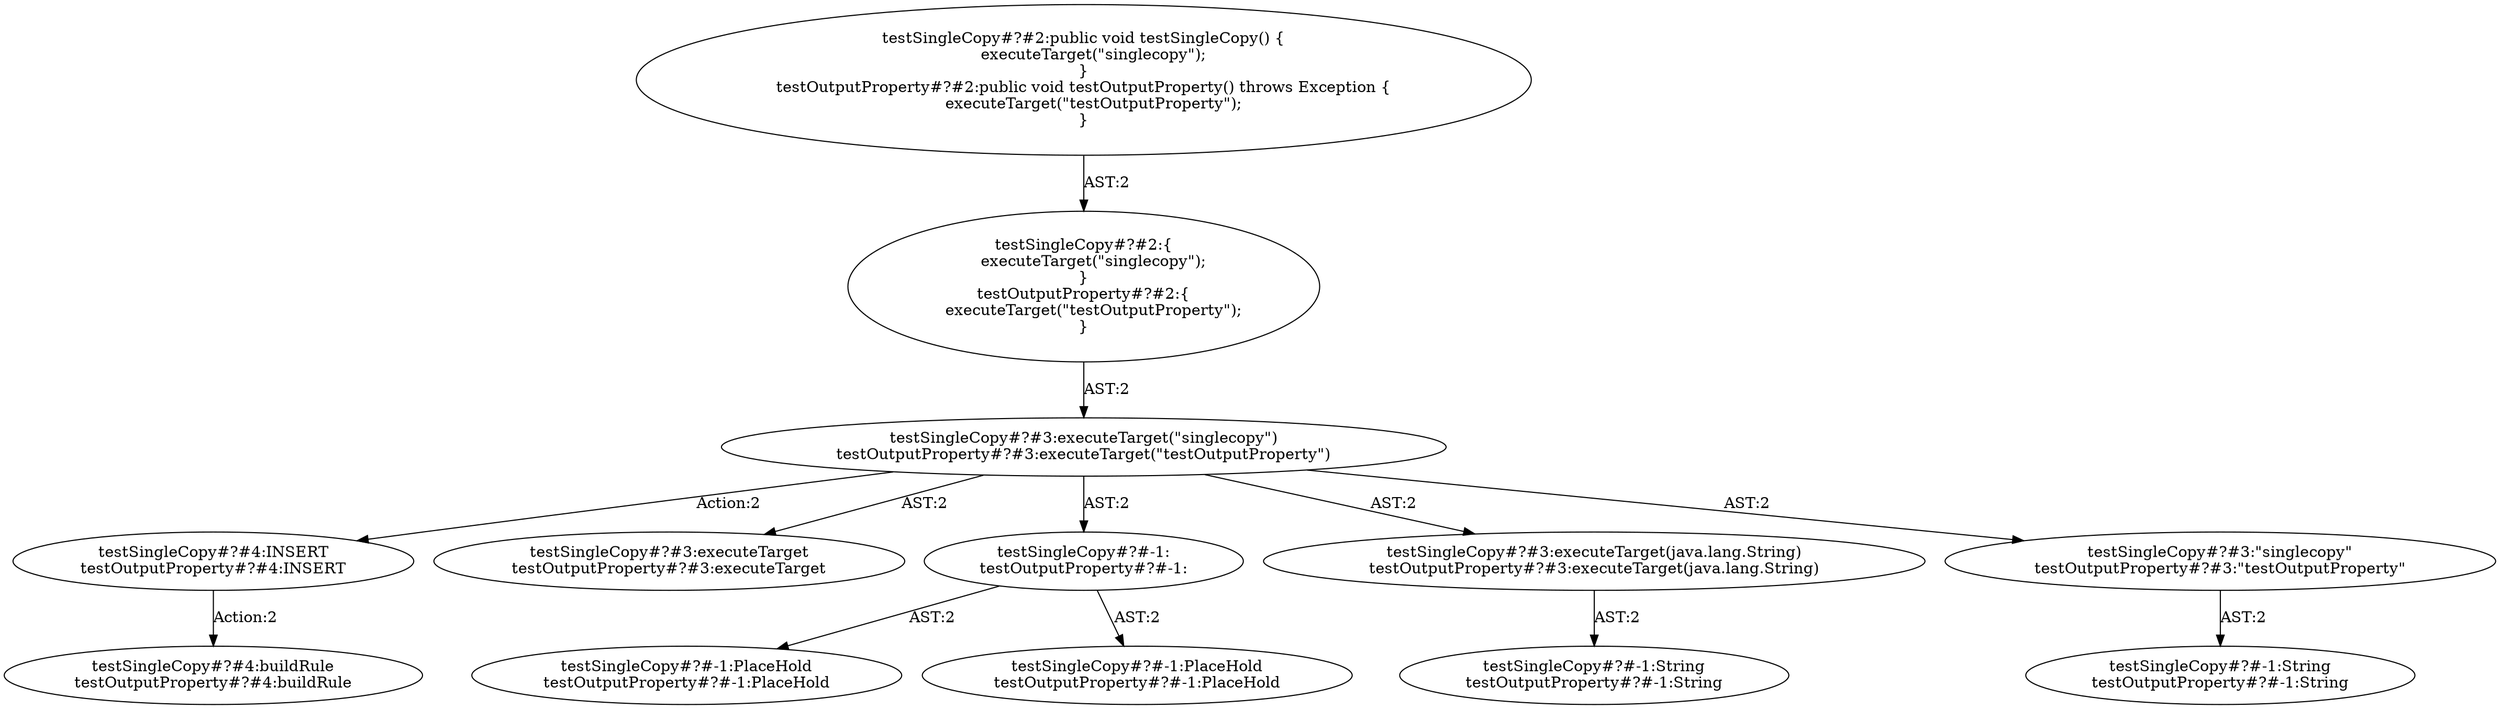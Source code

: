 digraph "Pattern" {
0 [label="testSingleCopy#?#4:INSERT
testOutputProperty#?#4:INSERT" shape=ellipse]
1 [label="testSingleCopy#?#3:executeTarget(\"singlecopy\")
testOutputProperty#?#3:executeTarget(\"testOutputProperty\")" shape=ellipse]
2 [label="testSingleCopy#?#2:\{
    executeTarget(\"singlecopy\");
\}
testOutputProperty#?#2:\{
    executeTarget(\"testOutputProperty\");
\}" shape=ellipse]
3 [label="testSingleCopy#?#2:public void testSingleCopy() \{
    executeTarget(\"singlecopy\");
\}
testOutputProperty#?#2:public void testOutputProperty() throws Exception \{
    executeTarget(\"testOutputProperty\");
\}" shape=ellipse]
4 [label="testSingleCopy#?#3:executeTarget
testOutputProperty#?#3:executeTarget" shape=ellipse]
5 [label="testSingleCopy#?#-1:
testOutputProperty#?#-1:" shape=ellipse]
6 [label="testSingleCopy#?#-1:PlaceHold
testOutputProperty#?#-1:PlaceHold" shape=ellipse]
7 [label="testSingleCopy#?#-1:PlaceHold
testOutputProperty#?#-1:PlaceHold" shape=ellipse]
8 [label="testSingleCopy#?#3:executeTarget(java.lang.String)
testOutputProperty#?#3:executeTarget(java.lang.String)" shape=ellipse]
9 [label="testSingleCopy#?#-1:String
testOutputProperty#?#-1:String" shape=ellipse]
10 [label="testSingleCopy#?#3:\"singlecopy\"
testOutputProperty#?#3:\"testOutputProperty\"" shape=ellipse]
11 [label="testSingleCopy#?#-1:String
testOutputProperty#?#-1:String" shape=ellipse]
12 [label="testSingleCopy#?#4:buildRule
testOutputProperty#?#4:buildRule" shape=ellipse]
0 -> 12 [label="Action:2"];
1 -> 0 [label="Action:2"];
1 -> 4 [label="AST:2"];
1 -> 5 [label="AST:2"];
1 -> 8 [label="AST:2"];
1 -> 10 [label="AST:2"];
2 -> 1 [label="AST:2"];
3 -> 2 [label="AST:2"];
5 -> 6 [label="AST:2"];
5 -> 7 [label="AST:2"];
8 -> 9 [label="AST:2"];
10 -> 11 [label="AST:2"];
}